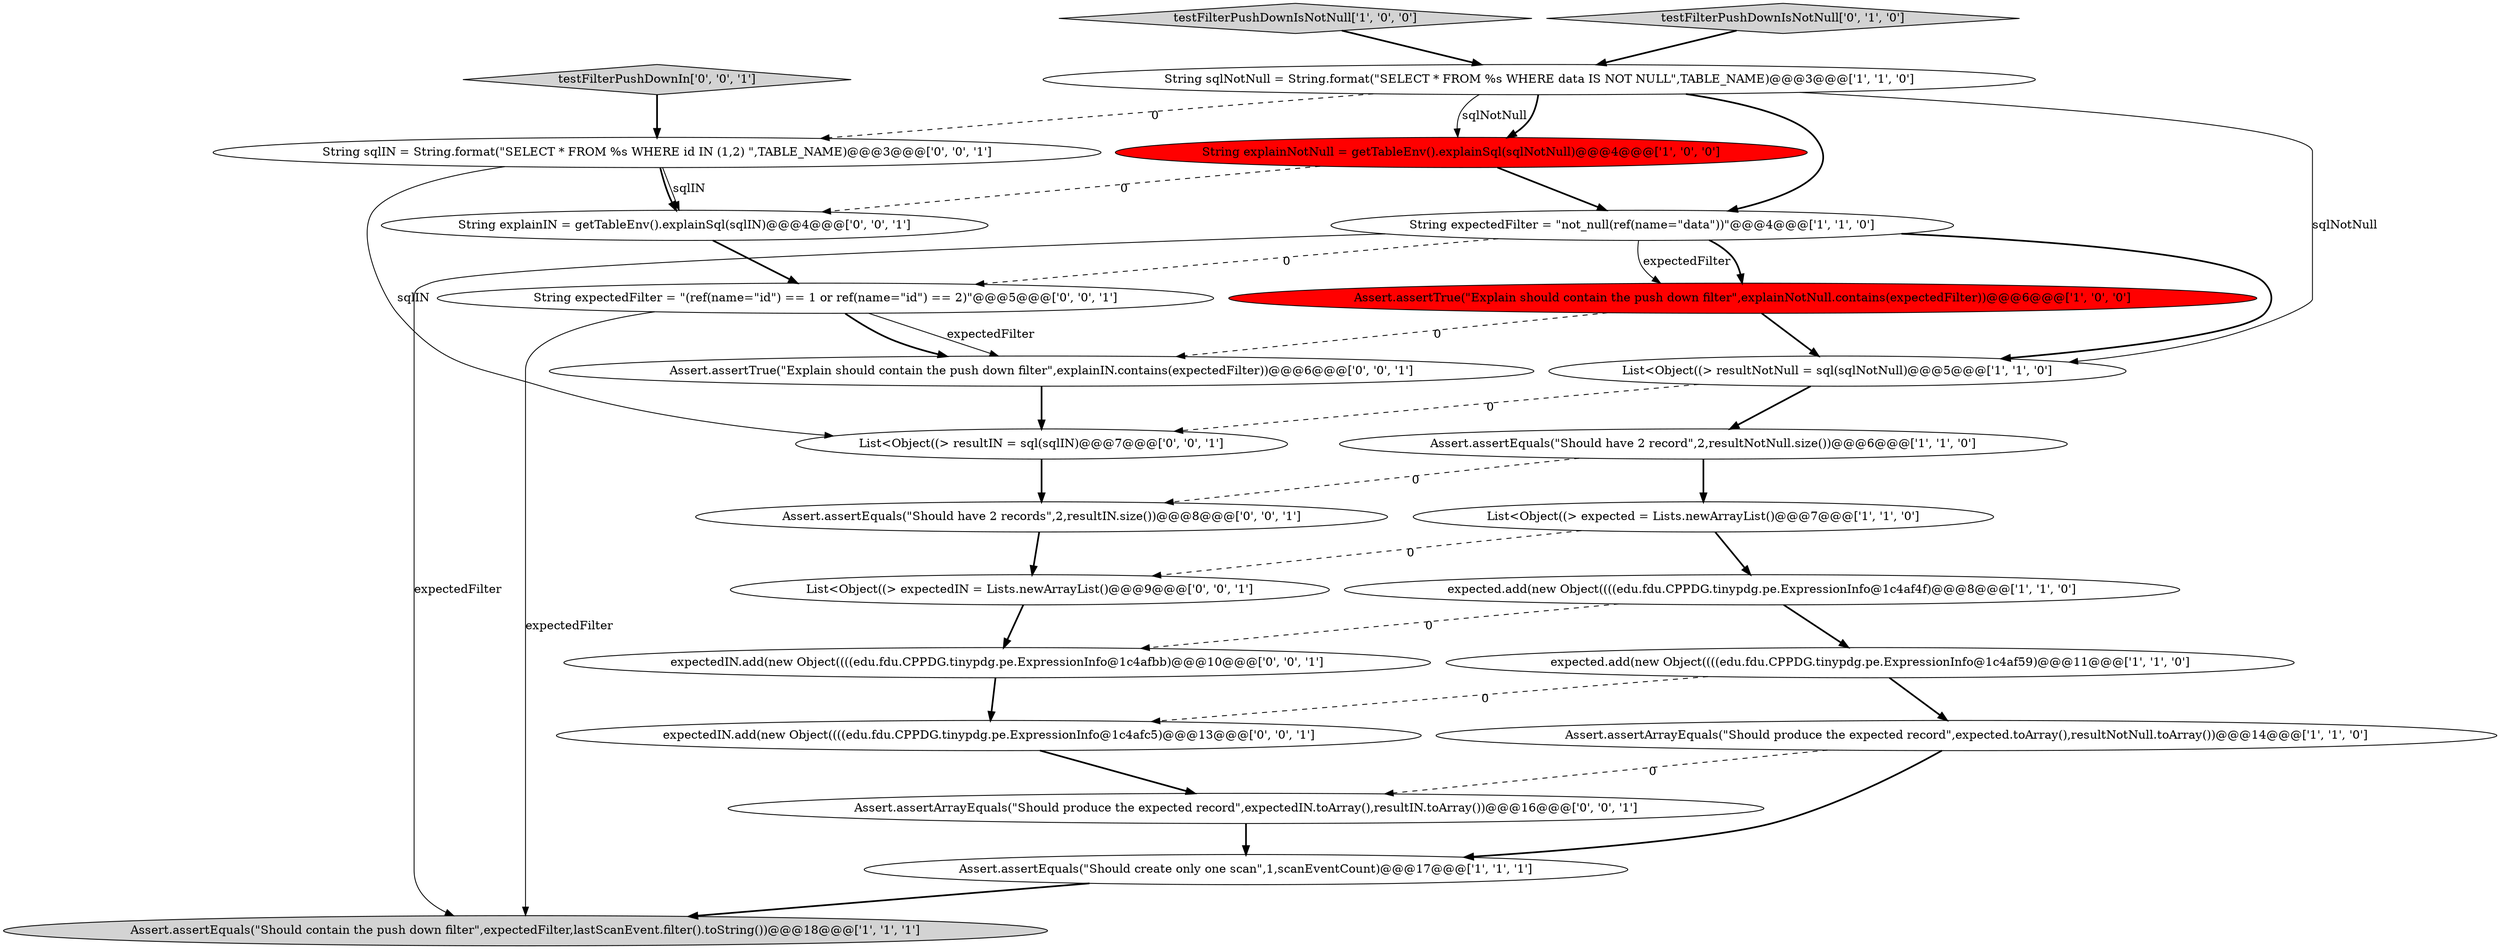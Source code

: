 digraph {
23 [style = filled, label = "Assert.assertArrayEquals(\"Should produce the expected record\",expectedIN.toArray(),resultIN.toArray())@@@16@@@['0', '0', '1']", fillcolor = white, shape = ellipse image = "AAA0AAABBB3BBB"];
15 [style = filled, label = "String sqlIN = String.format(\"SELECT * FROM %s WHERE id IN (1,2) \",TABLE_NAME)@@@3@@@['0', '0', '1']", fillcolor = white, shape = ellipse image = "AAA0AAABBB3BBB"];
20 [style = filled, label = "List<Object((> expectedIN = Lists.newArrayList()@@@9@@@['0', '0', '1']", fillcolor = white, shape = ellipse image = "AAA0AAABBB3BBB"];
3 [style = filled, label = "Assert.assertEquals(\"Should create only one scan\",1,scanEventCount)@@@17@@@['1', '1', '1']", fillcolor = white, shape = ellipse image = "AAA0AAABBB1BBB"];
18 [style = filled, label = "String explainIN = getTableEnv().explainSql(sqlIN)@@@4@@@['0', '0', '1']", fillcolor = white, shape = ellipse image = "AAA0AAABBB3BBB"];
21 [style = filled, label = "expectedIN.add(new Object((((edu.fdu.CPPDG.tinypdg.pe.ExpressionInfo@1c4afbb)@@@10@@@['0', '0', '1']", fillcolor = white, shape = ellipse image = "AAA0AAABBB3BBB"];
10 [style = filled, label = "expected.add(new Object((((edu.fdu.CPPDG.tinypdg.pe.ExpressionInfo@1c4af4f)@@@8@@@['1', '1', '0']", fillcolor = white, shape = ellipse image = "AAA0AAABBB1BBB"];
5 [style = filled, label = "String explainNotNull = getTableEnv().explainSql(sqlNotNull)@@@4@@@['1', '0', '0']", fillcolor = red, shape = ellipse image = "AAA1AAABBB1BBB"];
9 [style = filled, label = "String expectedFilter = \"not_null(ref(name=\"data\"))\"@@@4@@@['1', '1', '0']", fillcolor = white, shape = ellipse image = "AAA0AAABBB1BBB"];
4 [style = filled, label = "String sqlNotNull = String.format(\"SELECT * FROM %s WHERE data IS NOT NULL\",TABLE_NAME)@@@3@@@['1', '1', '0']", fillcolor = white, shape = ellipse image = "AAA0AAABBB1BBB"];
11 [style = filled, label = "expected.add(new Object((((edu.fdu.CPPDG.tinypdg.pe.ExpressionInfo@1c4af59)@@@11@@@['1', '1', '0']", fillcolor = white, shape = ellipse image = "AAA0AAABBB1BBB"];
24 [style = filled, label = "List<Object((> resultIN = sql(sqlIN)@@@7@@@['0', '0', '1']", fillcolor = white, shape = ellipse image = "AAA0AAABBB3BBB"];
2 [style = filled, label = "List<Object((> resultNotNull = sql(sqlNotNull)@@@5@@@['1', '1', '0']", fillcolor = white, shape = ellipse image = "AAA0AAABBB1BBB"];
22 [style = filled, label = "Assert.assertEquals(\"Should have 2 records\",2,resultIN.size())@@@8@@@['0', '0', '1']", fillcolor = white, shape = ellipse image = "AAA0AAABBB3BBB"];
0 [style = filled, label = "testFilterPushDownIsNotNull['1', '0', '0']", fillcolor = lightgray, shape = diamond image = "AAA0AAABBB1BBB"];
13 [style = filled, label = "testFilterPushDownIsNotNull['0', '1', '0']", fillcolor = lightgray, shape = diamond image = "AAA0AAABBB2BBB"];
14 [style = filled, label = "expectedIN.add(new Object((((edu.fdu.CPPDG.tinypdg.pe.ExpressionInfo@1c4afc5)@@@13@@@['0', '0', '1']", fillcolor = white, shape = ellipse image = "AAA0AAABBB3BBB"];
16 [style = filled, label = "testFilterPushDownIn['0', '0', '1']", fillcolor = lightgray, shape = diamond image = "AAA0AAABBB3BBB"];
8 [style = filled, label = "Assert.assertTrue(\"Explain should contain the push down filter\",explainNotNull.contains(expectedFilter))@@@6@@@['1', '0', '0']", fillcolor = red, shape = ellipse image = "AAA1AAABBB1BBB"];
6 [style = filled, label = "Assert.assertEquals(\"Should contain the push down filter\",expectedFilter,lastScanEvent.filter().toString())@@@18@@@['1', '1', '1']", fillcolor = lightgray, shape = ellipse image = "AAA0AAABBB1BBB"];
19 [style = filled, label = "String expectedFilter = \"(ref(name=\"id\") == 1 or ref(name=\"id\") == 2)\"@@@5@@@['0', '0', '1']", fillcolor = white, shape = ellipse image = "AAA0AAABBB3BBB"];
7 [style = filled, label = "Assert.assertEquals(\"Should have 2 record\",2,resultNotNull.size())@@@6@@@['1', '1', '0']", fillcolor = white, shape = ellipse image = "AAA0AAABBB1BBB"];
12 [style = filled, label = "Assert.assertArrayEquals(\"Should produce the expected record\",expected.toArray(),resultNotNull.toArray())@@@14@@@['1', '1', '0']", fillcolor = white, shape = ellipse image = "AAA0AAABBB1BBB"];
1 [style = filled, label = "List<Object((> expected = Lists.newArrayList()@@@7@@@['1', '1', '0']", fillcolor = white, shape = ellipse image = "AAA0AAABBB1BBB"];
17 [style = filled, label = "Assert.assertTrue(\"Explain should contain the push down filter\",explainIN.contains(expectedFilter))@@@6@@@['0', '0', '1']", fillcolor = white, shape = ellipse image = "AAA0AAABBB3BBB"];
4->9 [style = bold, label=""];
4->5 [style = solid, label="sqlNotNull"];
16->15 [style = bold, label=""];
9->8 [style = solid, label="expectedFilter"];
7->1 [style = bold, label=""];
10->21 [style = dashed, label="0"];
12->23 [style = dashed, label="0"];
5->9 [style = bold, label=""];
9->2 [style = bold, label=""];
19->6 [style = solid, label="expectedFilter"];
18->19 [style = bold, label=""];
3->6 [style = bold, label=""];
11->12 [style = bold, label=""];
23->3 [style = bold, label=""];
19->17 [style = bold, label=""];
4->2 [style = solid, label="sqlNotNull"];
5->18 [style = dashed, label="0"];
9->8 [style = bold, label=""];
24->22 [style = bold, label=""];
15->18 [style = bold, label=""];
20->21 [style = bold, label=""];
9->19 [style = dashed, label="0"];
1->20 [style = dashed, label="0"];
17->24 [style = bold, label=""];
14->23 [style = bold, label=""];
8->2 [style = bold, label=""];
22->20 [style = bold, label=""];
15->18 [style = solid, label="sqlIN"];
0->4 [style = bold, label=""];
19->17 [style = solid, label="expectedFilter"];
4->15 [style = dashed, label="0"];
11->14 [style = dashed, label="0"];
8->17 [style = dashed, label="0"];
12->3 [style = bold, label=""];
2->7 [style = bold, label=""];
2->24 [style = dashed, label="0"];
9->6 [style = solid, label="expectedFilter"];
1->10 [style = bold, label=""];
4->5 [style = bold, label=""];
7->22 [style = dashed, label="0"];
13->4 [style = bold, label=""];
21->14 [style = bold, label=""];
10->11 [style = bold, label=""];
15->24 [style = solid, label="sqlIN"];
}
